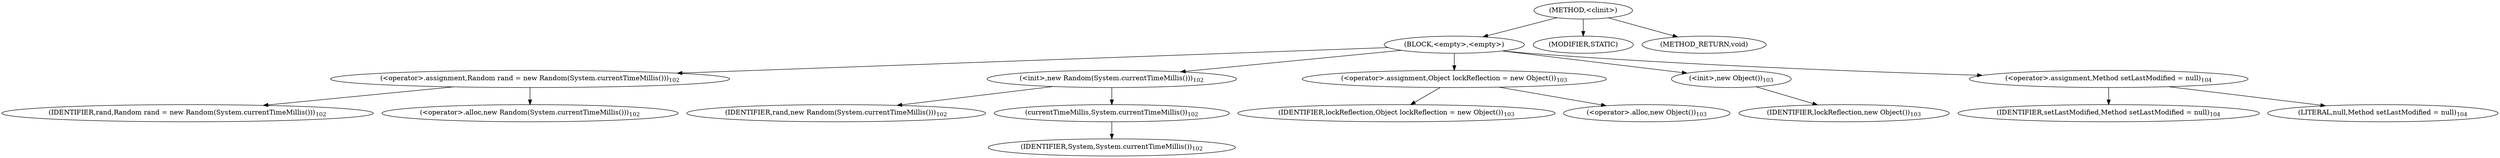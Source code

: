 digraph "&lt;clinit&gt;" {  
"1991" [label = <(METHOD,&lt;clinit&gt;)> ]
"1992" [label = <(BLOCK,&lt;empty&gt;,&lt;empty&gt;)> ]
"1993" [label = <(&lt;operator&gt;.assignment,Random rand = new Random(System.currentTimeMillis()))<SUB>102</SUB>> ]
"1994" [label = <(IDENTIFIER,rand,Random rand = new Random(System.currentTimeMillis()))<SUB>102</SUB>> ]
"1995" [label = <(&lt;operator&gt;.alloc,new Random(System.currentTimeMillis()))<SUB>102</SUB>> ]
"1996" [label = <(&lt;init&gt;,new Random(System.currentTimeMillis()))<SUB>102</SUB>> ]
"3" [label = <(IDENTIFIER,rand,new Random(System.currentTimeMillis()))<SUB>102</SUB>> ]
"1997" [label = <(currentTimeMillis,System.currentTimeMillis())<SUB>102</SUB>> ]
"1998" [label = <(IDENTIFIER,System,System.currentTimeMillis())<SUB>102</SUB>> ]
"1999" [label = <(&lt;operator&gt;.assignment,Object lockReflection = new Object())<SUB>103</SUB>> ]
"2000" [label = <(IDENTIFIER,lockReflection,Object lockReflection = new Object())<SUB>103</SUB>> ]
"2001" [label = <(&lt;operator&gt;.alloc,new Object())<SUB>103</SUB>> ]
"2002" [label = <(&lt;init&gt;,new Object())<SUB>103</SUB>> ]
"5" [label = <(IDENTIFIER,lockReflection,new Object())<SUB>103</SUB>> ]
"2003" [label = <(&lt;operator&gt;.assignment,Method setLastModified = null)<SUB>104</SUB>> ]
"2004" [label = <(IDENTIFIER,setLastModified,Method setLastModified = null)<SUB>104</SUB>> ]
"2005" [label = <(LITERAL,null,Method setLastModified = null)<SUB>104</SUB>> ]
"2006" [label = <(MODIFIER,STATIC)> ]
"2007" [label = <(METHOD_RETURN,void)> ]
  "1991" -> "1992" 
  "1991" -> "2006" 
  "1991" -> "2007" 
  "1992" -> "1993" 
  "1992" -> "1996" 
  "1992" -> "1999" 
  "1992" -> "2002" 
  "1992" -> "2003" 
  "1993" -> "1994" 
  "1993" -> "1995" 
  "1996" -> "3" 
  "1996" -> "1997" 
  "1997" -> "1998" 
  "1999" -> "2000" 
  "1999" -> "2001" 
  "2002" -> "5" 
  "2003" -> "2004" 
  "2003" -> "2005" 
}
